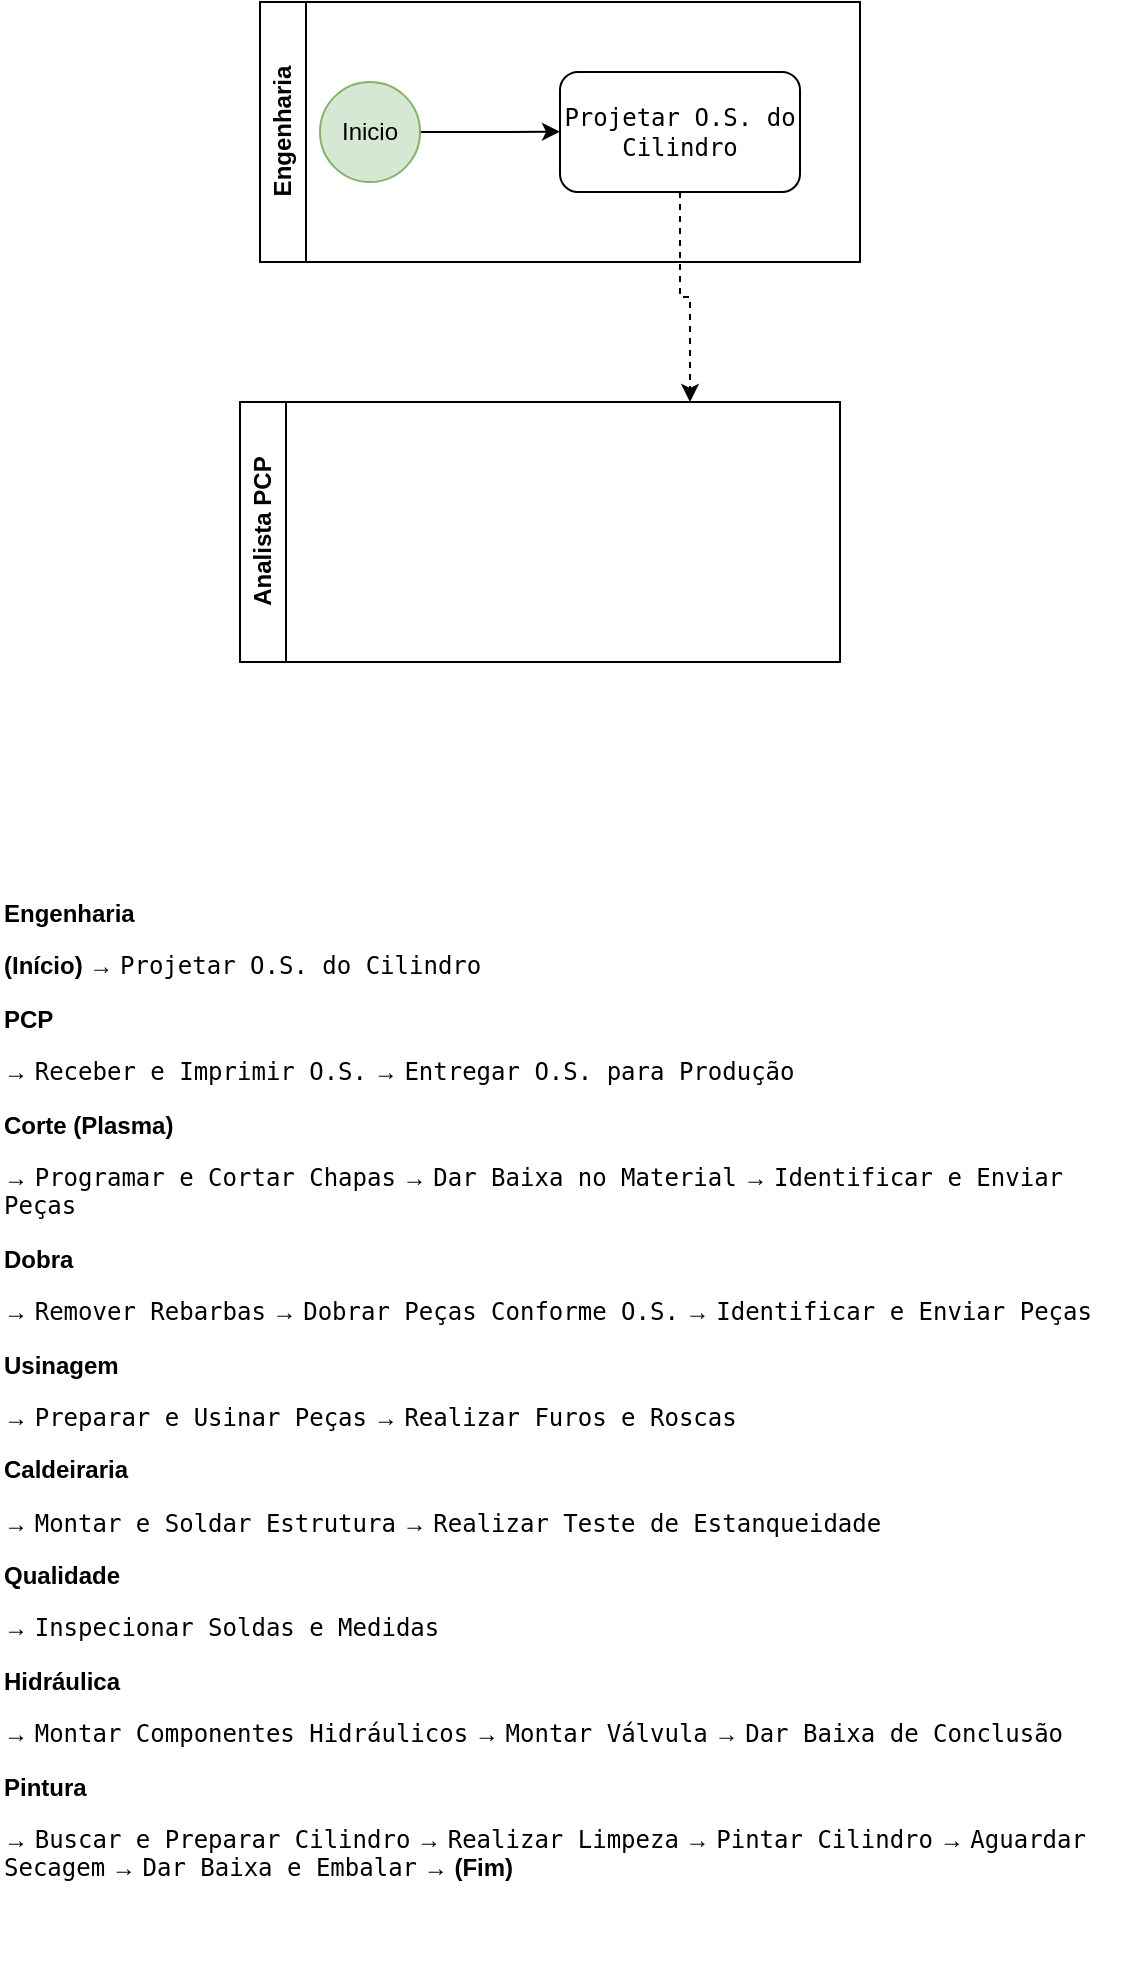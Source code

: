 <mxfile version="27.2.0">
  <diagram name="Page-1" id="2a216829-ef6e-dabb-86c1-c78162f3ba2b">
    <mxGraphModel dx="1638" dy="1609" grid="1" gridSize="10" guides="1" tooltips="1" connect="1" arrows="1" fold="1" page="1" pageScale="1" pageWidth="850" pageHeight="1100" background="none" math="0" shadow="0">
      <root>
        <mxCell id="0" />
        <mxCell id="1" parent="0" />
        <mxCell id="AD-2xzPaG_5vpExTEv-p-4" style="edgeStyle=orthogonalEdgeStyle;rounded=0;orthogonalLoop=1;jettySize=auto;html=1;exitX=1;exitY=0.5;exitDx=0;exitDy=0;" edge="1" parent="1" source="AD-2xzPaG_5vpExTEv-p-2">
          <mxGeometry relative="1" as="geometry">
            <mxPoint x="170.0" y="54.862" as="targetPoint" />
          </mxGeometry>
        </mxCell>
        <mxCell id="AD-2xzPaG_5vpExTEv-p-2" value="Inicio" style="ellipse;whiteSpace=wrap;html=1;aspect=fixed;strokeColor=#82b366;fillColor=#d5e8d4;gradientColor=none;" vertex="1" parent="1">
          <mxGeometry x="50" y="30" width="50" height="50" as="geometry" />
        </mxCell>
        <mxCell id="AD-2xzPaG_5vpExTEv-p-3" value="&lt;p&gt;&lt;strong&gt;&lt;span class=&quot;selected&quot;&gt;Engenharia&lt;/span&gt;&lt;/strong&gt;&lt;/p&gt;&lt;p&gt;&lt;strong&gt;&lt;span class=&quot;selected&quot;&gt;(Início)&lt;/span&gt;&lt;/strong&gt;&lt;span class=&quot;selected&quot;&gt; → &lt;/span&gt;&lt;code&gt;&lt;span class=&quot;selected&quot;&gt;Projetar O.S. do Cilindro&lt;/span&gt;&lt;/code&gt;&lt;/p&gt;&lt;p&gt;&lt;strong&gt;&lt;span class=&quot;selected&quot;&gt;PCP&lt;/span&gt;&lt;/strong&gt;&lt;/p&gt;&lt;p&gt;&lt;span class=&quot;selected&quot;&gt;→ &lt;/span&gt;&lt;code&gt;&lt;span class=&quot;selected&quot;&gt;Receber e Imprimir O.S.&lt;/span&gt;&lt;/code&gt;&lt;span class=&quot;selected&quot;&gt; → &lt;/span&gt;&lt;code&gt;&lt;span class=&quot;selected&quot;&gt;Entregar O.S. para Produção&lt;/span&gt;&lt;/code&gt;&lt;/p&gt;&lt;p&gt;&lt;strong&gt;&lt;span class=&quot;selected&quot;&gt;Corte (Plasma)&lt;/span&gt;&lt;/strong&gt;&lt;/p&gt;&lt;p&gt;&lt;span class=&quot;selected&quot;&gt;→ &lt;/span&gt;&lt;code&gt;&lt;span class=&quot;selected&quot;&gt;Programar e Cortar Chapas&lt;/span&gt;&lt;/code&gt;&lt;span class=&quot;selected&quot;&gt; → &lt;/span&gt;&lt;code&gt;&lt;span class=&quot;selected&quot;&gt;Dar Baixa no Material&lt;/span&gt;&lt;/code&gt;&lt;span class=&quot;selected&quot;&gt; → &lt;/span&gt;&lt;code&gt;&lt;span class=&quot;selected&quot;&gt;Identificar e Enviar Peças&lt;/span&gt;&lt;/code&gt;&lt;/p&gt;&lt;p&gt;&lt;strong&gt;&lt;span class=&quot;selected&quot;&gt;Dobra&lt;/span&gt;&lt;/strong&gt;&lt;/p&gt;&lt;p&gt;&lt;span class=&quot;selected&quot;&gt;→ &lt;/span&gt;&lt;code&gt;&lt;span class=&quot;selected&quot;&gt;Remover Rebarbas&lt;/span&gt;&lt;/code&gt;&lt;span class=&quot;selected&quot;&gt; → &lt;/span&gt;&lt;code&gt;&lt;span class=&quot;selected&quot;&gt;Dobrar Peças Conforme O.S.&lt;/span&gt;&lt;/code&gt;&lt;span class=&quot;selected&quot;&gt; → &lt;/span&gt;&lt;code&gt;&lt;span class=&quot;selected&quot;&gt;Identificar e Enviar Peças&lt;/span&gt;&lt;/code&gt;&lt;/p&gt;&lt;p&gt;&lt;strong&gt;&lt;span class=&quot;selected&quot;&gt;Usinagem&lt;/span&gt;&lt;/strong&gt;&lt;/p&gt;&lt;p&gt;&lt;span class=&quot;selected&quot;&gt;→ &lt;/span&gt;&lt;code&gt;&lt;span class=&quot;selected&quot;&gt;Preparar e Usinar Peças&lt;/span&gt;&lt;/code&gt;&lt;span class=&quot;selected&quot;&gt; → &lt;/span&gt;&lt;code&gt;&lt;span class=&quot;selected&quot;&gt;Realizar Furos e Roscas&lt;/span&gt;&lt;/code&gt;&lt;/p&gt;&lt;p&gt;&lt;strong&gt;&lt;span class=&quot;selected&quot;&gt;Caldeiraria&lt;/span&gt;&lt;/strong&gt;&lt;/p&gt;&lt;p&gt;&lt;span class=&quot;selected&quot;&gt;→ &lt;/span&gt;&lt;code&gt;&lt;span class=&quot;selected&quot;&gt;Montar e Soldar Estrutura&lt;/span&gt;&lt;/code&gt;&lt;span class=&quot;selected&quot;&gt; → &lt;/span&gt;&lt;code&gt;&lt;span class=&quot;selected&quot;&gt;Realizar Teste de Estanqueidade&lt;/span&gt;&lt;/code&gt;&lt;/p&gt;&lt;p&gt;&lt;strong&gt;&lt;span class=&quot;selected&quot;&gt;Qualidade&lt;/span&gt;&lt;/strong&gt;&lt;/p&gt;&lt;p&gt;&lt;span class=&quot;selected&quot;&gt;→ &lt;/span&gt;&lt;code&gt;&lt;span class=&quot;selected&quot;&gt;Inspecionar Soldas e Medidas&lt;/span&gt;&lt;/code&gt;&lt;/p&gt;&lt;p&gt;&lt;strong&gt;&lt;span class=&quot;selected&quot;&gt;Hidráulica&lt;/span&gt;&lt;/strong&gt;&lt;/p&gt;&lt;p&gt;&lt;span class=&quot;selected&quot;&gt;→ &lt;/span&gt;&lt;code&gt;&lt;span class=&quot;selected&quot;&gt;Montar Componentes Hidráulicos&lt;/span&gt;&lt;/code&gt;&lt;span class=&quot;selected&quot;&gt; → &lt;/span&gt;&lt;code&gt;&lt;span class=&quot;selected&quot;&gt;Montar Válvula&lt;/span&gt;&lt;/code&gt;&lt;span class=&quot;selected&quot;&gt; → &lt;/span&gt;&lt;code&gt;&lt;span class=&quot;selected&quot;&gt;Dar Baixa de Conclusão&lt;/span&gt;&lt;/code&gt;&lt;/p&gt;&lt;p&gt;&lt;strong&gt;&lt;span class=&quot;selected&quot;&gt;Pintura&lt;/span&gt;&lt;/strong&gt;&lt;/p&gt;&lt;p&gt;&lt;span class=&quot;selected&quot;&gt;→ &lt;/span&gt;&lt;code&gt;&lt;span class=&quot;selected&quot;&gt;Buscar e Preparar Cilindro&lt;/span&gt;&lt;/code&gt;&lt;span class=&quot;selected&quot;&gt; → &lt;/span&gt;&lt;code&gt;&lt;span class=&quot;selected&quot;&gt;Realizar Limpeza&lt;/span&gt;&lt;/code&gt;&lt;span class=&quot;selected&quot;&gt; → &lt;/span&gt;&lt;code&gt;&lt;span class=&quot;selected&quot;&gt;Pintar Cilindro&lt;/span&gt;&lt;/code&gt;&lt;span class=&quot;selected&quot;&gt; → &lt;/span&gt;&lt;code&gt;&lt;span class=&quot;selected&quot;&gt;Aguardar Secagem&lt;/span&gt;&lt;/code&gt;&lt;span class=&quot;selected&quot;&gt; → &lt;/span&gt;&lt;code&gt;&lt;span class=&quot;selected&quot;&gt;Dar Baixa e Embalar&lt;/span&gt;&lt;/code&gt;&lt;span class=&quot;selected&quot;&gt; → &lt;/span&gt;&lt;strong&gt;&lt;span class=&quot;selected&quot;&gt;(Fim)&lt;/span&gt;&lt;/strong&gt;&lt;/p&gt;" style="text;whiteSpace=wrap;html=1;" vertex="1" parent="1">
          <mxGeometry x="-110" y="420" width="560" height="550" as="geometry" />
        </mxCell>
        <mxCell id="AD-2xzPaG_5vpExTEv-p-7" value="Engenharia" style="swimlane;horizontal=0;whiteSpace=wrap;html=1;" vertex="1" parent="1">
          <mxGeometry x="20" y="-10" width="300" height="130" as="geometry" />
        </mxCell>
        <mxCell id="AD-2xzPaG_5vpExTEv-p-6" value="&lt;span style=&quot;font-family: monospace; text-align: left;&quot;&gt;Projetar O.S. do Cilindro&lt;/span&gt;" style="rounded=1;whiteSpace=wrap;html=1;" vertex="1" parent="AD-2xzPaG_5vpExTEv-p-7">
          <mxGeometry x="150" y="35" width="120" height="60" as="geometry" />
        </mxCell>
        <mxCell id="AD-2xzPaG_5vpExTEv-p-9" value="Analista PCP" style="swimlane;horizontal=0;whiteSpace=wrap;html=1;startSize=23;" vertex="1" parent="1">
          <mxGeometry x="10" y="190" width="300" height="130" as="geometry" />
        </mxCell>
        <mxCell id="AD-2xzPaG_5vpExTEv-p-12" style="edgeStyle=orthogonalEdgeStyle;rounded=0;orthogonalLoop=1;jettySize=auto;html=1;exitX=0.5;exitY=1;exitDx=0;exitDy=0;dashed=1;entryX=0.75;entryY=0;entryDx=0;entryDy=0;" edge="1" parent="1" source="AD-2xzPaG_5vpExTEv-p-6" target="AD-2xzPaG_5vpExTEv-p-9">
          <mxGeometry relative="1" as="geometry">
            <mxPoint x="230" y="160" as="targetPoint" />
          </mxGeometry>
        </mxCell>
      </root>
    </mxGraphModel>
  </diagram>
</mxfile>
